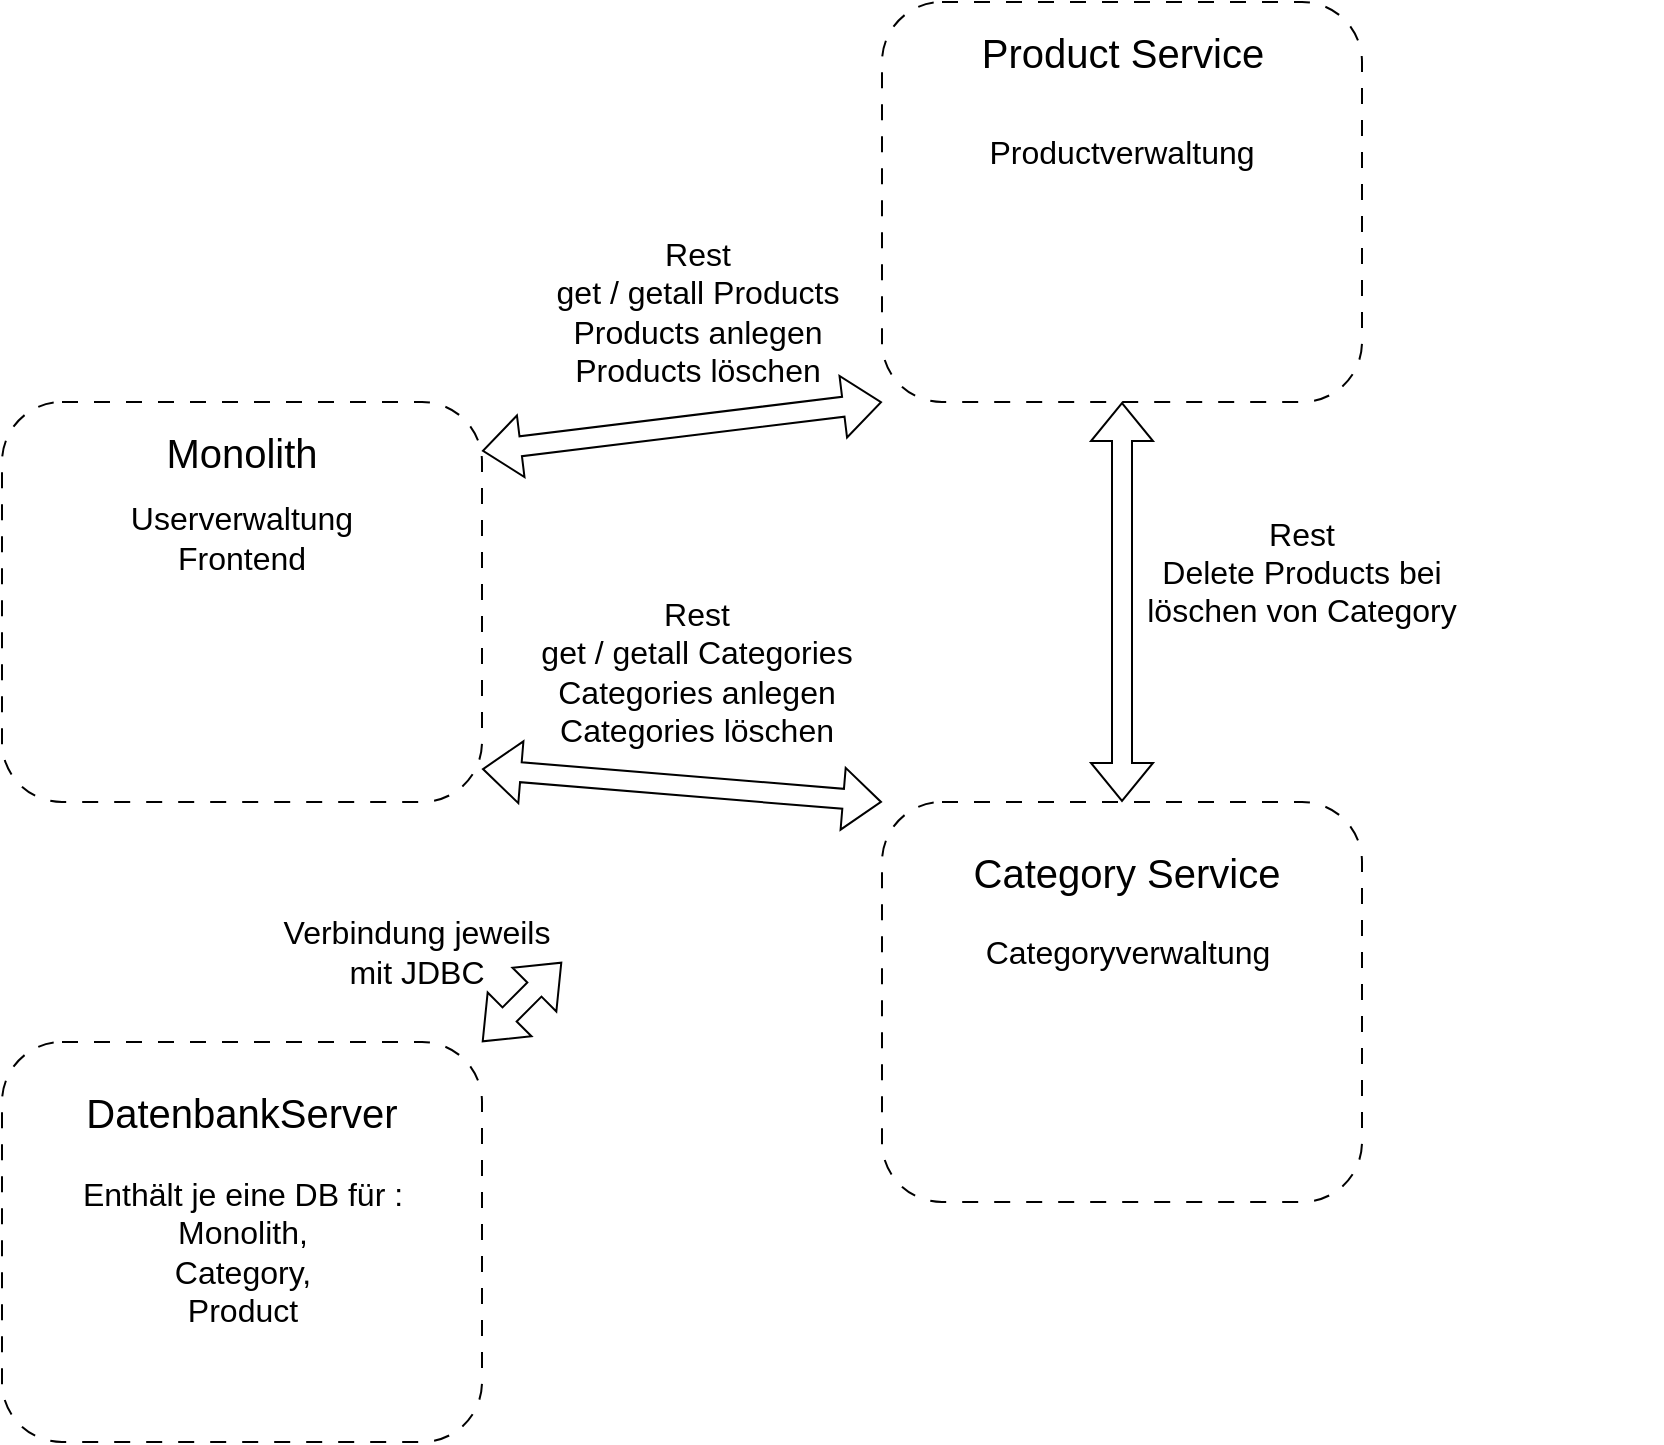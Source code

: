 <mxfile version="21.1.2" type="device">
  <diagram name="Seite-1" id="z_2dot5QInt8ppIREI61">
    <mxGraphModel dx="1500" dy="2068" grid="1" gridSize="10" guides="1" tooltips="1" connect="1" arrows="1" fold="1" page="1" pageScale="1" pageWidth="827" pageHeight="1169" math="0" shadow="0">
      <root>
        <mxCell id="0" />
        <mxCell id="1" parent="0" />
        <mxCell id="L5CR_Bll_L-VFsYANITX-19" value="" style="rounded=1;whiteSpace=wrap;html=1;dashed=1;dashPattern=8 8;" parent="1" vertex="1">
          <mxGeometry x="120" y="160" width="240" height="200" as="geometry" />
        </mxCell>
        <mxCell id="L5CR_Bll_L-VFsYANITX-22" value="&lt;font style=&quot;font-size: 20px;&quot;&gt;Monolith&lt;/font&gt;" style="text;html=1;strokeColor=none;fillColor=none;align=center;verticalAlign=middle;whiteSpace=wrap;rounded=0;" parent="1" vertex="1">
          <mxGeometry x="175" y="170" width="130" height="30" as="geometry" />
        </mxCell>
        <mxCell id="L5CR_Bll_L-VFsYANITX-23" value="Userverwaltung&lt;br&gt;Frontend" style="text;html=1;strokeColor=none;fillColor=none;align=center;verticalAlign=middle;whiteSpace=wrap;rounded=0;fontSize=16;" parent="1" vertex="1">
          <mxGeometry x="210" y="213" width="60" height="30" as="geometry" />
        </mxCell>
        <mxCell id="L5CR_Bll_L-VFsYANITX-24" value="" style="rounded=1;whiteSpace=wrap;html=1;dashed=1;dashPattern=8 8;" parent="1" vertex="1">
          <mxGeometry x="560" y="360" width="240" height="200" as="geometry" />
        </mxCell>
        <mxCell id="L5CR_Bll_L-VFsYANITX-25" value="&lt;font style=&quot;font-size: 20px;&quot;&gt;Category Service&lt;/font&gt;" style="text;html=1;strokeColor=none;fillColor=none;align=center;verticalAlign=middle;whiteSpace=wrap;rounded=0;" parent="1" vertex="1">
          <mxGeometry x="600" y="380" width="165" height="30" as="geometry" />
        </mxCell>
        <mxCell id="L5CR_Bll_L-VFsYANITX-26" value="Categoryverwaltung" style="text;html=1;strokeColor=none;fillColor=none;align=center;verticalAlign=middle;whiteSpace=wrap;rounded=0;fontSize=16;" parent="1" vertex="1">
          <mxGeometry x="597.5" y="420" width="170" height="30" as="geometry" />
        </mxCell>
        <mxCell id="L5CR_Bll_L-VFsYANITX-27" value="" style="rounded=1;whiteSpace=wrap;html=1;dashed=1;dashPattern=8 8;" parent="1" vertex="1">
          <mxGeometry x="560" y="-40" width="240" height="200" as="geometry" />
        </mxCell>
        <mxCell id="L5CR_Bll_L-VFsYANITX-28" value="&lt;font style=&quot;font-size: 20px;&quot;&gt;Product Service&lt;/font&gt;" style="text;html=1;strokeColor=none;fillColor=none;align=center;verticalAlign=middle;whiteSpace=wrap;rounded=0;" parent="1" vertex="1">
          <mxGeometry x="607.5" y="-30" width="145" height="30" as="geometry" />
        </mxCell>
        <mxCell id="L5CR_Bll_L-VFsYANITX-29" value="Productverwaltung" style="text;html=1;strokeColor=none;fillColor=none;align=center;verticalAlign=middle;whiteSpace=wrap;rounded=0;fontSize=16;" parent="1" vertex="1">
          <mxGeometry x="620" y="20" width="120" height="30" as="geometry" />
        </mxCell>
        <mxCell id="L5CR_Bll_L-VFsYANITX-34" value="&lt;font style=&quot;font-size: 16px;&quot;&gt;Rest&lt;br&gt;get / getall Categories&lt;br style=&quot;border-color: var(--border-color);&quot;&gt;Categories anlegen&lt;br style=&quot;border-color: var(--border-color);&quot;&gt;Categories löschen&lt;br&gt;&lt;/font&gt;" style="text;html=1;strokeColor=none;fillColor=none;align=center;verticalAlign=middle;whiteSpace=wrap;rounded=0;" parent="1" vertex="1">
          <mxGeometry x="370" y="280" width="195" height="30" as="geometry" />
        </mxCell>
        <mxCell id="L5CR_Bll_L-VFsYANITX-35" value="" style="shape=flexArrow;endArrow=classic;startArrow=classic;html=1;rounded=0;entryX=0;entryY=0;entryDx=0;entryDy=0;" parent="1" edge="1" target="L5CR_Bll_L-VFsYANITX-24">
          <mxGeometry width="100" height="100" relative="1" as="geometry">
            <mxPoint x="360" y="343.5" as="sourcePoint" />
            <mxPoint x="440" y="344.5" as="targetPoint" />
          </mxGeometry>
        </mxCell>
        <mxCell id="L5CR_Bll_L-VFsYANITX-36" value="" style="shape=flexArrow;endArrow=classic;startArrow=classic;html=1;rounded=0;entryX=0.5;entryY=1;entryDx=0;entryDy=0;exitX=0.5;exitY=0;exitDx=0;exitDy=0;" parent="1" target="L5CR_Bll_L-VFsYANITX-27" edge="1" source="L5CR_Bll_L-VFsYANITX-24">
          <mxGeometry width="100" height="100" relative="1" as="geometry">
            <mxPoint x="559.5" y="319" as="sourcePoint" />
            <mxPoint x="559.5" y="239" as="targetPoint" />
          </mxGeometry>
        </mxCell>
        <mxCell id="L5CR_Bll_L-VFsYANITX-37" value="Rest&lt;br&gt;Delete Products bei &lt;br&gt;löschen von Category" style="text;html=1;strokeColor=none;fillColor=none;align=center;verticalAlign=middle;whiteSpace=wrap;rounded=0;fontSize=16;" parent="1" vertex="1">
          <mxGeometry x="590" y="230" width="360" height="30" as="geometry" />
        </mxCell>
        <mxCell id="L5CR_Bll_L-VFsYANITX-40" value="&lt;font style=&quot;font-size: 16px;&quot;&gt;Rest&lt;br&gt;get / getall Products&lt;br&gt;Products anlegen&lt;br&gt;Products löschen&lt;br&gt;&lt;/font&gt;" style="text;html=1;strokeColor=none;fillColor=none;align=center;verticalAlign=middle;whiteSpace=wrap;rounded=0;" parent="1" vertex="1">
          <mxGeometry x="372.5" y="100" width="190" height="30" as="geometry" />
        </mxCell>
        <mxCell id="L5CR_Bll_L-VFsYANITX-41" value="" style="shape=flexArrow;endArrow=classic;startArrow=classic;html=1;rounded=0;entryX=0;entryY=1;entryDx=0;entryDy=0;" parent="1" edge="1" target="L5CR_Bll_L-VFsYANITX-27">
          <mxGeometry width="100" height="100" relative="1" as="geometry">
            <mxPoint x="360" y="184.5" as="sourcePoint" />
            <mxPoint x="440" y="185.5" as="targetPoint" />
          </mxGeometry>
        </mxCell>
        <mxCell id="jAwa8DwlAfmz7kVQJ7aq-3" value="" style="rounded=1;whiteSpace=wrap;html=1;dashed=1;dashPattern=8 8;" vertex="1" parent="1">
          <mxGeometry x="120" y="480" width="240" height="200" as="geometry" />
        </mxCell>
        <mxCell id="jAwa8DwlAfmz7kVQJ7aq-4" value="&lt;font style=&quot;font-size: 20px;&quot;&gt;DatenbankServer&lt;/font&gt;" style="text;html=1;strokeColor=none;fillColor=none;align=center;verticalAlign=middle;whiteSpace=wrap;rounded=0;" vertex="1" parent="1">
          <mxGeometry x="175" y="500" width="130" height="30" as="geometry" />
        </mxCell>
        <mxCell id="jAwa8DwlAfmz7kVQJ7aq-5" value="Enthält je eine DB für :&lt;br&gt;Monolith,&lt;br&gt;Category,&lt;br&gt;Product" style="text;html=1;strokeColor=none;fillColor=none;align=center;verticalAlign=middle;whiteSpace=wrap;rounded=0;fontSize=16;" vertex="1" parent="1">
          <mxGeometry x="152.5" y="570" width="175" height="30" as="geometry" />
        </mxCell>
        <mxCell id="jAwa8DwlAfmz7kVQJ7aq-6" value="" style="shape=flexArrow;endArrow=classic;startArrow=classic;html=1;rounded=0;exitX=1;exitY=0;exitDx=0;exitDy=0;" edge="1" parent="1" source="jAwa8DwlAfmz7kVQJ7aq-3">
          <mxGeometry width="100" height="100" relative="1" as="geometry">
            <mxPoint x="350" y="433.5" as="sourcePoint" />
            <mxPoint x="400" y="440" as="targetPoint" />
          </mxGeometry>
        </mxCell>
        <mxCell id="jAwa8DwlAfmz7kVQJ7aq-8" value="&lt;font style=&quot;font-size: 16px;&quot;&gt;Verbindung jeweils&lt;br&gt;mit JDBC&lt;br&gt;&lt;/font&gt;" style="text;html=1;strokeColor=none;fillColor=none;align=center;verticalAlign=middle;whiteSpace=wrap;rounded=0;" vertex="1" parent="1">
          <mxGeometry x="230" y="420" width="195" height="30" as="geometry" />
        </mxCell>
      </root>
    </mxGraphModel>
  </diagram>
</mxfile>
